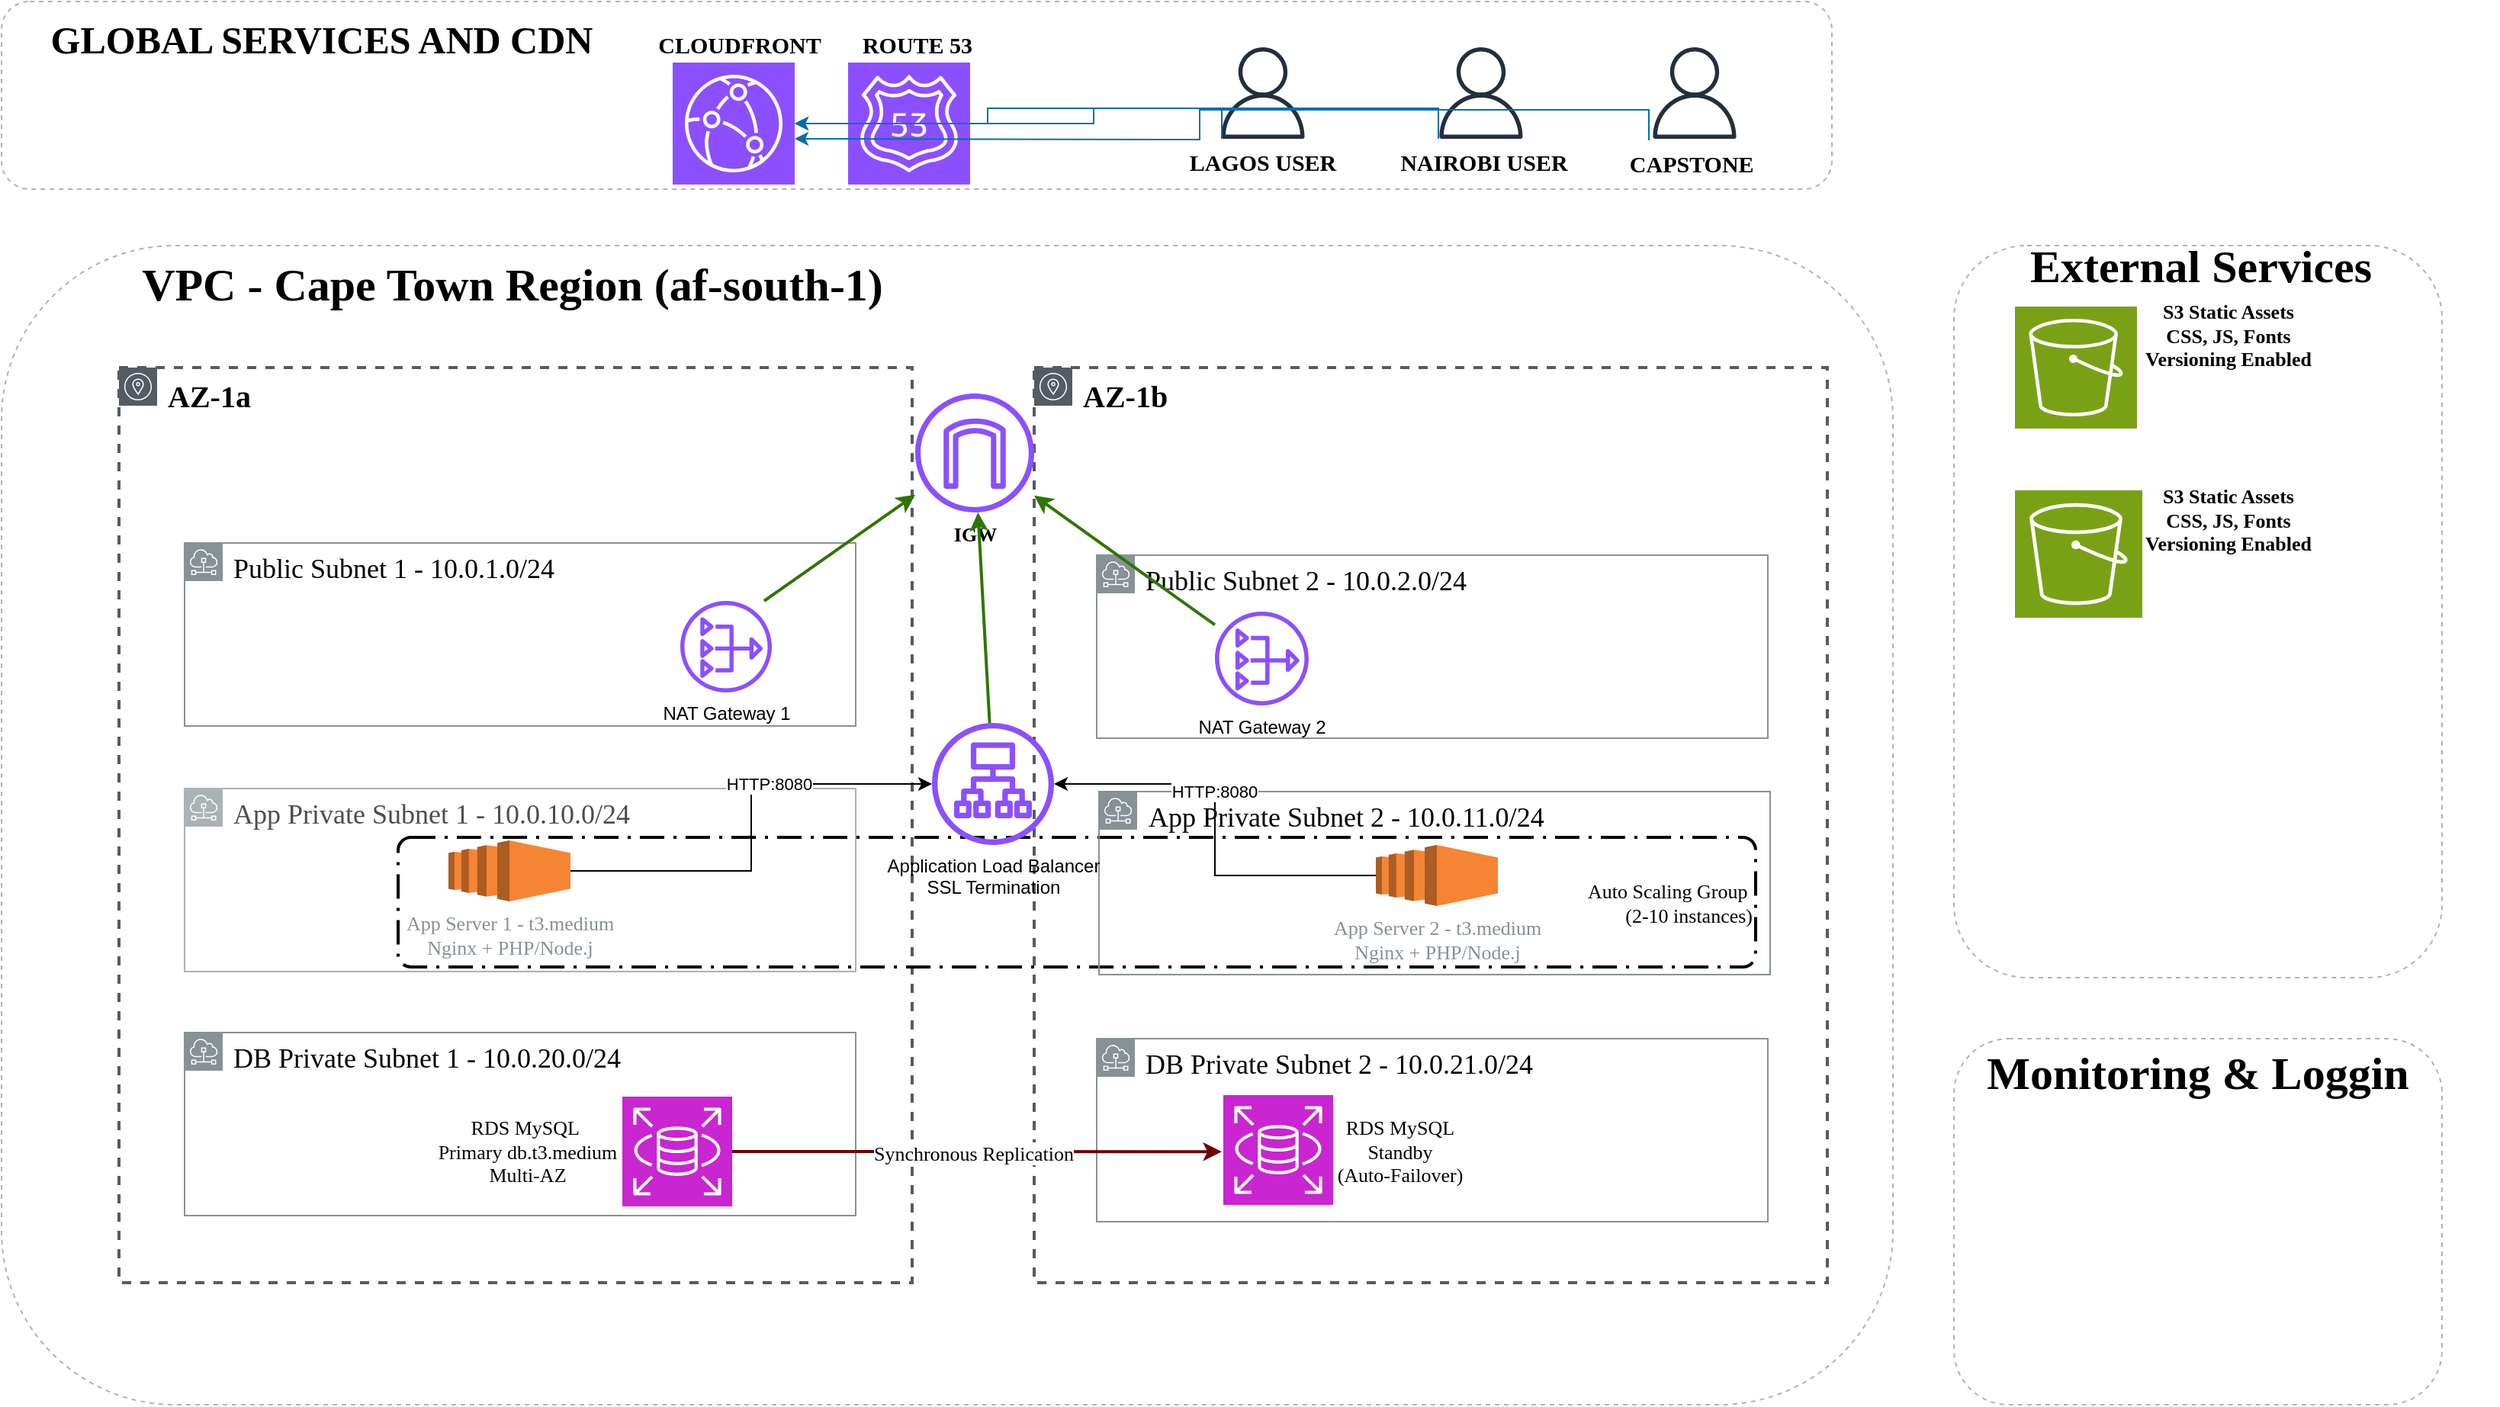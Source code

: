<mxfile version="28.0.6">
  <diagram name="Page-1" id="5TcO3Cgt4jgk33reGoPJ">
    <mxGraphModel dx="1576" dy="873" grid="1" gridSize="10" guides="1" tooltips="1" connect="1" arrows="1" fold="1" page="1" pageScale="1" pageWidth="1654" pageHeight="1169" background="light-dark(#FFFFFF,#FFFFFF)" math="0" shadow="0">
      <root>
        <mxCell id="0" />
        <mxCell id="1" parent="0" />
        <mxCell id="nSHwTRVry-LW_iIkhGNn-30" value="&lt;span style=&quot;font-size: 18px;&quot;&gt;&lt;font face=&quot;Arial Bold&quot; style=&quot;color: light-dark(rgb(0, 0, 0), rgb(0, 0, 0));&quot;&gt;App Private Subnet 1 - 10.0.10.0/24&lt;/font&gt;&lt;/span&gt;" style="sketch=0;outlineConnect=0;gradientColor=none;html=1;whiteSpace=wrap;fontSize=12;fontStyle=0;shape=mxgraph.aws4.group;grIcon=mxgraph.aws4.group_subnet;strokeColor=light-dark(#879196,#000000);fillColor=none;verticalAlign=top;align=left;spacingLeft=30;fontColor=#879196;dashed=0;" vertex="1" parent="1">
          <mxGeometry x="120" y="596" width="440" height="120" as="geometry" />
        </mxCell>
        <mxCell id="sDEc0Gv_ijARRJc-_JzN-5" value="" style="rounded=1;whiteSpace=wrap;html=1;opacity=30;dashed=1;strokeColor=light-dark(#000000,#D3D3D3);" parent="1" vertex="1">
          <mxGeometry y="240" width="1240" height="760" as="geometry" />
        </mxCell>
        <mxCell id="nSHwTRVry-LW_iIkhGNn-27" value="&lt;font face=&quot;Arial Bold&quot; style=&quot;color: light-dark(rgb(0, 0, 0), rgb(0, 0, 0)); font-size: 20px;&quot;&gt;&lt;b style=&quot;&quot;&gt;AZ-1b&lt;/b&gt;&lt;/font&gt;" style="sketch=0;outlineConnect=0;gradientColor=none;html=1;whiteSpace=wrap;fontSize=12;fontStyle=0;shape=mxgraph.aws4.group;grIcon=mxgraph.aws4.group_availability_zone;strokeColor=light-dark(#545B64,#000000);fillColor=none;verticalAlign=top;align=left;spacingLeft=30;fontColor=#545B64;dashed=1;strokeWidth=2;" vertex="1" parent="1">
          <mxGeometry x="677" y="320" width="520" height="600" as="geometry" />
        </mxCell>
        <mxCell id="nSHwTRVry-LW_iIkhGNn-26" value="&lt;font face=&quot;Arial Bold&quot; style=&quot;color: light-dark(rgb(0, 0, 0), rgb(0, 0, 0)); font-size: 20px;&quot;&gt;&lt;b style=&quot;&quot;&gt;AZ-1a&lt;/b&gt;&lt;/font&gt;" style="sketch=0;outlineConnect=0;gradientColor=none;html=1;whiteSpace=wrap;fontSize=12;fontStyle=0;shape=mxgraph.aws4.group;grIcon=mxgraph.aws4.group_availability_zone;strokeColor=light-dark(#545B64,#000000);fillColor=none;verticalAlign=top;align=left;spacingLeft=30;fontColor=#545B64;dashed=1;strokeWidth=2;" vertex="1" parent="1">
          <mxGeometry x="77" y="320" width="520" height="600" as="geometry" />
        </mxCell>
        <mxCell id="nSHwTRVry-LW_iIkhGNn-45" value="Auto Scaling Group &#xa;(2-10 instances)" style="rounded=1;arcSize=10;dashed=1;fillColor=none;gradientColor=none;dashPattern=8 3 1 3;strokeWidth=2;strokeColor=light-dark(#000000,#0000FF);align=right;fontColor=light-dark(#000000,#0000FF);fontFamily=Arial Bold;fontSize=13;" vertex="1" parent="1">
          <mxGeometry x="260" y="628" width="890" height="85" as="geometry" />
        </mxCell>
        <mxCell id="sDEc0Gv_ijARRJc-_JzN-2" value="" style="rounded=1;whiteSpace=wrap;html=1;opacity=30;dashed=1;strokeColor=light-dark(#000000,#D3D3D3);glass=0;" parent="1" vertex="1">
          <mxGeometry y="80" width="1200" height="123" as="geometry" />
        </mxCell>
        <mxCell id="nSHwTRVry-LW_iIkhGNn-2" value="" style="rounded=1;whiteSpace=wrap;html=1;opacity=30;dashed=1;strokeColor=light-dark(#000000,#D3D3D3);glass=0;" vertex="1" parent="1">
          <mxGeometry x="1280" y="240" width="320" height="480" as="geometry" />
        </mxCell>
        <mxCell id="sDEc0Gv_ijARRJc-_JzN-4" value="&lt;b&gt;&lt;font face=&quot;Arial Bold&quot; style=&quot;color: light-dark(rgb(0, 0, 0), rgb(0, 0, 0)); font-size: 25px;&quot;&gt;GLOBAL SERVICES AND CDN&lt;/font&gt;&lt;/b&gt;" style="text;html=1;align=center;verticalAlign=middle;whiteSpace=wrap;rounded=0;" parent="1" vertex="1">
          <mxGeometry x="10" y="90" width="400" height="30" as="geometry" />
        </mxCell>
        <mxCell id="nSHwTRVry-LW_iIkhGNn-1" value="&lt;font face=&quot;Arial Bold&quot; style=&quot;color: light-dark(rgb(0, 0, 0), rgb(0, 0, 0)); font-size: 30px;&quot;&gt;&lt;b style=&quot;&quot;&gt;VPC - Cape Town Region (af-south-1)&lt;/b&gt;&lt;/font&gt;" style="text;html=1;align=center;verticalAlign=middle;whiteSpace=wrap;rounded=0;" vertex="1" parent="1">
          <mxGeometry x="40" y="250" width="590" height="30" as="geometry" />
        </mxCell>
        <mxCell id="nSHwTRVry-LW_iIkhGNn-3" value="&lt;font face=&quot;Arial Bold&quot; style=&quot;color: light-dark(rgb(0, 0, 0), rgb(0, 0, 0));&quot;&gt;&lt;span style=&quot;font-size: 30px;&quot;&gt;&lt;b style=&quot;&quot;&gt;External Services&lt;/b&gt;&lt;/span&gt;&lt;/font&gt;" style="text;html=1;align=center;verticalAlign=middle;whiteSpace=wrap;rounded=0;" vertex="1" parent="1">
          <mxGeometry x="1247" y="238" width="390" height="30" as="geometry" />
        </mxCell>
        <mxCell id="nSHwTRVry-LW_iIkhGNn-8" value="" style="rounded=1;whiteSpace=wrap;html=1;opacity=30;dashed=1;strokeColor=light-dark(#000000,#D3D3D3);glass=0;" vertex="1" parent="1">
          <mxGeometry x="1280" y="760" width="320" height="240" as="geometry" />
        </mxCell>
        <mxCell id="nSHwTRVry-LW_iIkhGNn-9" value="&lt;font face=&quot;Arial Bold&quot; style=&quot;color: light-dark(rgb(0, 0, 0), rgb(0, 0, 0));&quot;&gt;&lt;span style=&quot;font-size: 30px;&quot;&gt;&lt;b style=&quot;&quot;&gt;Monitoring &amp;amp; Loggin&lt;/b&gt;&lt;/span&gt;&lt;/font&gt;" style="text;html=1;align=center;verticalAlign=middle;whiteSpace=wrap;rounded=0;" vertex="1" parent="1">
          <mxGeometry x="1245" y="767" width="390" height="30" as="geometry" />
        </mxCell>
        <mxCell id="nSHwTRVry-LW_iIkhGNn-10" value="" style="sketch=0;points=[[0,0,0],[0.25,0,0],[0.5,0,0],[0.75,0,0],[1,0,0],[0,1,0],[0.25,1,0],[0.5,1,0],[0.75,1,0],[1,1,0],[0,0.25,0],[0,0.5,0],[0,0.75,0],[1,0.25,0],[1,0.5,0],[1,0.75,0]];outlineConnect=0;fontColor=#232F3E;fillColor=#8C4FFF;strokeColor=#ffffff;dashed=0;verticalLabelPosition=bottom;verticalAlign=top;align=center;html=1;fontSize=12;fontStyle=0;aspect=fixed;shape=mxgraph.aws4.resourceIcon;resIcon=mxgraph.aws4.route_53;" vertex="1" parent="1">
          <mxGeometry x="555" y="120" width="80" height="80" as="geometry" />
        </mxCell>
        <mxCell id="nSHwTRVry-LW_iIkhGNn-11" value="" style="sketch=0;points=[[0,0,0],[0.25,0,0],[0.5,0,0],[0.75,0,0],[1,0,0],[0,1,0],[0.25,1,0],[0.5,1,0],[0.75,1,0],[1,1,0],[0,0.25,0],[0,0.5,0],[0,0.75,0],[1,0.25,0],[1,0.5,0],[1,0.75,0]];outlineConnect=0;fontColor=#232F3E;fillColor=#8C4FFF;strokeColor=#ffffff;dashed=0;verticalLabelPosition=bottom;verticalAlign=top;align=center;html=1;fontSize=12;fontStyle=0;aspect=fixed;shape=mxgraph.aws4.resourceIcon;resIcon=mxgraph.aws4.cloudfront;" vertex="1" parent="1">
          <mxGeometry x="440" y="120" width="80" height="80" as="geometry" />
        </mxCell>
        <mxCell id="nSHwTRVry-LW_iIkhGNn-12" value="&lt;font style=&quot;color: light-dark(rgb(0, 0, 0), rgb(0, 0, 0)); font-size: 15px;&quot; face=&quot;Arial Bold&quot;&gt;&lt;b style=&quot;&quot;&gt;CLOUDFRONT&lt;/b&gt;&lt;/font&gt;" style="text;html=1;align=center;verticalAlign=middle;whiteSpace=wrap;rounded=0;strokeWidth=4;" vertex="1" parent="1">
          <mxGeometry x="454" y="93" width="60" height="30" as="geometry" />
        </mxCell>
        <mxCell id="nSHwTRVry-LW_iIkhGNn-15" value="&lt;font style=&quot;color: light-dark(rgb(0, 0, 0), rgb(0, 0, 0)); font-size: 15px;&quot; face=&quot;Arial Bold&quot;&gt;&lt;b style=&quot;&quot;&gt;ROUTE 53&lt;/b&gt;&lt;/font&gt;" style="text;html=1;align=center;verticalAlign=middle;whiteSpace=wrap;rounded=0;strokeWidth=4;" vertex="1" parent="1">
          <mxGeometry x="563" y="93" width="75" height="30" as="geometry" />
        </mxCell>
        <mxCell id="nSHwTRVry-LW_iIkhGNn-16" value="" style="sketch=0;outlineConnect=0;fontColor=#232F3E;gradientColor=none;fillColor=light-dark(#232F3D,#000000);strokeColor=none;dashed=0;verticalLabelPosition=bottom;verticalAlign=top;align=center;html=1;fontSize=12;fontStyle=0;aspect=fixed;pointerEvents=1;shape=mxgraph.aws4.user;" vertex="1" parent="1">
          <mxGeometry x="797" y="110" width="60" height="60" as="geometry" />
        </mxCell>
        <mxCell id="nSHwTRVry-LW_iIkhGNn-17" value="" style="sketch=0;outlineConnect=0;fontColor=#232F3E;gradientColor=none;fillColor=light-dark(#232F3D,#000000);strokeColor=none;dashed=0;verticalLabelPosition=bottom;verticalAlign=top;align=center;html=1;fontSize=12;fontStyle=0;aspect=fixed;pointerEvents=1;shape=mxgraph.aws4.user;" vertex="1" parent="1">
          <mxGeometry x="940" y="110" width="60" height="60" as="geometry" />
        </mxCell>
        <mxCell id="nSHwTRVry-LW_iIkhGNn-18" value="" style="sketch=0;outlineConnect=0;fontColor=#232F3E;gradientColor=none;fillColor=light-dark(#232F3D,#000000);strokeColor=none;dashed=0;verticalLabelPosition=bottom;verticalAlign=top;align=center;html=1;fontSize=12;fontStyle=0;aspect=fixed;pointerEvents=1;shape=mxgraph.aws4.user;" vertex="1" parent="1">
          <mxGeometry x="1080" y="110" width="60" height="60" as="geometry" />
        </mxCell>
        <mxCell id="nSHwTRVry-LW_iIkhGNn-22" style="edgeStyle=orthogonalEdgeStyle;rounded=0;orthogonalLoop=1;jettySize=auto;html=1;exitX=0.25;exitY=0;exitDx=0;exitDy=0;startSize=10;fillColor=#1ba1e2;strokeColor=#006EAF;" edge="1" parent="1" source="nSHwTRVry-LW_iIkhGNn-19" target="nSHwTRVry-LW_iIkhGNn-11">
          <mxGeometry relative="1" as="geometry" />
        </mxCell>
        <mxCell id="nSHwTRVry-LW_iIkhGNn-19" value="&lt;font style=&quot;color: light-dark(rgb(0, 0, 0), rgb(0, 0, 0)); font-size: 15px;&quot; face=&quot;Arial Bold&quot;&gt;&lt;b style=&quot;&quot;&gt;LAGOS USER&lt;/b&gt;&lt;/font&gt;" style="text;html=1;align=center;verticalAlign=middle;whiteSpace=wrap;rounded=0;strokeWidth=4;" vertex="1" parent="1">
          <mxGeometry x="773" y="170" width="108" height="30" as="geometry" />
        </mxCell>
        <mxCell id="nSHwTRVry-LW_iIkhGNn-20" value="&lt;font style=&quot;color: light-dark(rgb(0, 0, 0), rgb(0, 0, 0)); font-size: 15px;&quot; face=&quot;Arial Bold&quot;&gt;&lt;b style=&quot;&quot;&gt;NAIROBI USER&lt;/b&gt;&lt;/font&gt;" style="text;html=1;align=center;verticalAlign=middle;whiteSpace=wrap;rounded=0;strokeWidth=4;" vertex="1" parent="1">
          <mxGeometry x="912" y="170" width="120" height="30" as="geometry" />
        </mxCell>
        <mxCell id="nSHwTRVry-LW_iIkhGNn-24" style="edgeStyle=orthogonalEdgeStyle;rounded=0;orthogonalLoop=1;jettySize=auto;html=1;exitX=0.25;exitY=0;exitDx=0;exitDy=0;startSize=11;fillColor=#1ba1e2;strokeColor=#006EAF;" edge="1" parent="1" source="nSHwTRVry-LW_iIkhGNn-21">
          <mxGeometry relative="1" as="geometry">
            <mxPoint x="520" y="170" as="targetPoint" />
          </mxGeometry>
        </mxCell>
        <mxCell id="nSHwTRVry-LW_iIkhGNn-21" value="&lt;font style=&quot;color: light-dark(rgb(0, 0, 0), rgb(0, 0, 0)); font-size: 15px;&quot; face=&quot;Arial Bold&quot;&gt;&lt;b style=&quot;&quot;&gt;CAPSTONE&amp;nbsp;&lt;/b&gt;&lt;/font&gt;" style="text;html=1;align=center;verticalAlign=middle;whiteSpace=wrap;rounded=0;strokeWidth=4;" vertex="1" parent="1">
          <mxGeometry x="1050" y="171" width="120" height="30" as="geometry" />
        </mxCell>
        <mxCell id="nSHwTRVry-LW_iIkhGNn-23" style="edgeStyle=orthogonalEdgeStyle;rounded=0;orthogonalLoop=1;jettySize=auto;html=1;exitX=0.25;exitY=0;exitDx=0;exitDy=0;entryX=1;entryY=0.5;entryDx=0;entryDy=0;entryPerimeter=0;shadow=0;startSize=10;fillColor=#1ba1e2;strokeColor=#006EAF;" edge="1" parent="1" source="nSHwTRVry-LW_iIkhGNn-20" target="nSHwTRVry-LW_iIkhGNn-11">
          <mxGeometry relative="1" as="geometry" />
        </mxCell>
        <mxCell id="nSHwTRVry-LW_iIkhGNn-29" value="&lt;font face=&quot;Arial Bold&quot; style=&quot;color: light-dark(rgb(0, 0, 0), rgb(0, 0, 0));&quot;&gt;&lt;span style=&quot;font-size: 18px;&quot;&gt;Public Subnet 1 - 10.0.1.0/24&lt;/span&gt;&lt;/font&gt;" style="sketch=0;outlineConnect=0;gradientColor=none;html=1;whiteSpace=wrap;fontSize=12;fontStyle=0;shape=mxgraph.aws4.group;grIcon=mxgraph.aws4.group_subnet;strokeColor=light-dark(#879196,#000000);fillColor=none;verticalAlign=top;align=left;spacingLeft=30;fontColor=#879196;dashed=0;" vertex="1" parent="1">
          <mxGeometry x="120" y="435" width="440" height="120" as="geometry" />
        </mxCell>
        <mxCell id="nSHwTRVry-LW_iIkhGNn-31" value="&lt;font face=&quot;Arial Bold&quot; style=&quot;color: light-dark(rgb(0, 0, 0), rgb(0, 0, 0));&quot;&gt;&lt;span style=&quot;font-size: 18px;&quot;&gt;DB Private Subnet 1 - 10.0.20.0/24&lt;/span&gt;&lt;/font&gt;" style="sketch=0;outlineConnect=0;gradientColor=none;html=1;whiteSpace=wrap;fontSize=12;fontStyle=0;shape=mxgraph.aws4.group;grIcon=mxgraph.aws4.group_subnet;strokeColor=light-dark(#879196,#000000);fillColor=none;verticalAlign=top;align=left;spacingLeft=30;fontColor=#879196;dashed=0;" vertex="1" parent="1">
          <mxGeometry x="120" y="756" width="440" height="120" as="geometry" />
        </mxCell>
        <mxCell id="nSHwTRVry-LW_iIkhGNn-32" value="&lt;span style=&quot;font-size: 18px;&quot;&gt;&lt;font face=&quot;Arial Bold&quot; style=&quot;color: light-dark(rgb(0, 0, 0), rgb(0, 0, 0));&quot;&gt;Public Subnet 2 - 10.0.2.0/24&lt;/font&gt;&lt;/span&gt;" style="sketch=0;outlineConnect=0;gradientColor=none;html=1;whiteSpace=wrap;fontSize=12;fontStyle=0;shape=mxgraph.aws4.group;grIcon=mxgraph.aws4.group_subnet;strokeColor=light-dark(#879196,#000000);fillColor=none;verticalAlign=top;align=left;spacingLeft=30;fontColor=#879196;dashed=0;" vertex="1" parent="1">
          <mxGeometry x="718" y="443" width="440" height="120" as="geometry" />
        </mxCell>
        <mxCell id="nSHwTRVry-LW_iIkhGNn-33" value="&lt;span style=&quot;font-size: 18px;&quot;&gt;&lt;font face=&quot;Arial Bold&quot; style=&quot;color: light-dark(rgb(0, 0, 0), rgb(0, 0, 0));&quot;&gt;App Private Subnet 2 - 10.0.11.0/24&lt;/font&gt;&lt;/span&gt;" style="sketch=0;outlineConnect=0;gradientColor=none;html=1;whiteSpace=wrap;fontSize=12;fontStyle=0;shape=mxgraph.aws4.group;grIcon=mxgraph.aws4.group_subnet;strokeColor=light-dark(#879196,#000000);fillColor=none;verticalAlign=top;align=left;spacingLeft=30;fontColor=#879196;dashed=0;" vertex="1" parent="1">
          <mxGeometry x="719.5" y="598" width="440" height="120" as="geometry" />
        </mxCell>
        <mxCell id="nSHwTRVry-LW_iIkhGNn-34" value="&lt;font face=&quot;Arial Bold&quot; style=&quot;color: light-dark(rgb(0, 0, 0), rgb(0, 0, 0));&quot;&gt;&lt;span style=&quot;font-size: 18px;&quot;&gt;DB Private Subnet 2 - 10.0.21.0/24&lt;/span&gt;&lt;/font&gt;" style="sketch=0;outlineConnect=0;gradientColor=none;html=1;whiteSpace=wrap;fontSize=12;fontStyle=0;shape=mxgraph.aws4.group;grIcon=mxgraph.aws4.group_subnet;strokeColor=light-dark(#879196,#000000);fillColor=none;verticalAlign=top;align=left;spacingLeft=30;fontColor=#879196;dashed=0;" vertex="1" parent="1">
          <mxGeometry x="718" y="760" width="440" height="120" as="geometry" />
        </mxCell>
        <mxCell id="nSHwTRVry-LW_iIkhGNn-35" value="&lt;font style=&quot;color: light-dark(rgb(0, 0, 0), rgb(0, 0, 0));&quot;&gt;NAT Gateway 1&lt;/font&gt;" style="sketch=0;outlineConnect=0;fontColor=#232F3E;gradientColor=none;fillColor=#8C4FFF;strokeColor=none;dashed=0;verticalLabelPosition=bottom;verticalAlign=top;align=center;html=1;fontSize=12;fontStyle=0;aspect=fixed;pointerEvents=1;shape=mxgraph.aws4.nat_gateway;" vertex="1" parent="1">
          <mxGeometry x="445" y="473" width="60" height="60" as="geometry" />
        </mxCell>
        <mxCell id="nSHwTRVry-LW_iIkhGNn-36" value="&lt;font style=&quot;color: light-dark(rgb(0, 0, 0), rgb(0, 0, 0));&quot;&gt;NAT Gateway 2&lt;/font&gt;" style="sketch=0;outlineConnect=0;fontColor=#232F3E;gradientColor=none;fillColor=#8C4FFF;strokeColor=none;dashed=0;verticalLabelPosition=bottom;verticalAlign=top;align=center;html=1;fontSize=12;fontStyle=0;aspect=fixed;pointerEvents=1;shape=mxgraph.aws4.nat_gateway;points=[];" vertex="1" parent="1">
          <mxGeometry x="795.5" y="480" width="61.5" height="61.5" as="geometry" />
        </mxCell>
        <mxCell id="nSHwTRVry-LW_iIkhGNn-37" value="&lt;font face=&quot;Arial Bold&quot; style=&quot;color: light-dark(rgb(0, 0, 0), rgb(0, 0, 0)); font-size: 13px;&quot;&gt;&lt;b style=&quot;&quot;&gt;IGW&lt;/b&gt;&lt;/font&gt;" style="sketch=0;outlineConnect=0;fontColor=#232F3E;gradientColor=none;fillColor=#8C4FFF;strokeColor=none;dashed=0;verticalLabelPosition=bottom;verticalAlign=top;align=center;html=1;fontSize=12;fontStyle=0;aspect=fixed;pointerEvents=1;shape=mxgraph.aws4.internet_gateway;" vertex="1" parent="1">
          <mxGeometry x="599" y="337" width="78" height="78" as="geometry" />
        </mxCell>
        <mxCell id="nSHwTRVry-LW_iIkhGNn-38" value="" style="endArrow=classic;html=1;rounded=0;fillColor=#60a917;strokeColor=#2D7600;strokeWidth=2;" edge="1" parent="1" target="nSHwTRVry-LW_iIkhGNn-37">
          <mxGeometry width="50" height="50" relative="1" as="geometry">
            <mxPoint x="500" y="473" as="sourcePoint" />
            <mxPoint x="550" y="423" as="targetPoint" />
          </mxGeometry>
        </mxCell>
        <mxCell id="nSHwTRVry-LW_iIkhGNn-39" value="" style="endArrow=classic;html=1;rounded=0;fillColor=#60a917;strokeColor=#2D7600;strokeWidth=2;" edge="1" parent="1" source="nSHwTRVry-LW_iIkhGNn-36" target="nSHwTRVry-LW_iIkhGNn-37">
          <mxGeometry width="50" height="50" relative="1" as="geometry">
            <mxPoint x="912" y="505" as="sourcePoint" />
            <mxPoint x="1017" y="380" as="targetPoint" />
          </mxGeometry>
        </mxCell>
        <mxCell id="nSHwTRVry-LW_iIkhGNn-40" value="&lt;font style=&quot;color: light-dark(rgb(0, 0, 0), rgb(0, 0, 0));&quot;&gt;Application Load Balancer&lt;/font&gt;&lt;div&gt;&lt;font style=&quot;color: light-dark(rgb(0, 0, 0), rgb(0, 0, 0));&quot;&gt;SSL Termination&lt;/font&gt;&lt;/div&gt;" style="sketch=0;outlineConnect=0;fontColor=#232F3E;gradientColor=none;fillColor=#8C4FFF;strokeColor=none;dashed=0;verticalLabelPosition=bottom;verticalAlign=top;align=center;html=1;fontSize=12;fontStyle=0;aspect=fixed;pointerEvents=1;shape=mxgraph.aws4.application_load_balancer;" vertex="1" parent="1">
          <mxGeometry x="610" y="553" width="80" height="80" as="geometry" />
        </mxCell>
        <mxCell id="nSHwTRVry-LW_iIkhGNn-41" value="" style="endArrow=classic;html=1;rounded=0;fillColor=#60a917;strokeColor=#2D7600;strokeWidth=2;" edge="1" parent="1" source="nSHwTRVry-LW_iIkhGNn-40" target="nSHwTRVry-LW_iIkhGNn-37">
          <mxGeometry width="50" height="50" relative="1" as="geometry">
            <mxPoint x="650" y="505" as="sourcePoint" />
            <mxPoint x="755" y="380" as="targetPoint" />
          </mxGeometry>
        </mxCell>
        <mxCell id="nSHwTRVry-LW_iIkhGNn-46" style="edgeStyle=orthogonalEdgeStyle;rounded=0;orthogonalLoop=1;jettySize=auto;html=1;exitX=1;exitY=0.5;exitDx=0;exitDy=0;exitPerimeter=0;strokeColor=light-dark(#000000,#0000FF);" edge="1" parent="1" source="nSHwTRVry-LW_iIkhGNn-42" target="nSHwTRVry-LW_iIkhGNn-40">
          <mxGeometry relative="1" as="geometry" />
        </mxCell>
        <mxCell id="nSHwTRVry-LW_iIkhGNn-47" value="HTTP:8080" style="edgeLabel;html=1;align=center;verticalAlign=middle;resizable=0;points=[];" vertex="1" connectable="0" parent="nSHwTRVry-LW_iIkhGNn-46">
          <mxGeometry x="0.269" relative="1" as="geometry">
            <mxPoint as="offset" />
          </mxGeometry>
        </mxCell>
        <mxCell id="nSHwTRVry-LW_iIkhGNn-42" value="&lt;font style=&quot;font-size: 13px;&quot;&gt;&lt;font style=&quot;color: light-dark(rgb(135, 145, 150), rgb(0, 0, 0));&quot; face=&quot;Arial Bold&quot;&gt;App Server 1 -&amp;nbsp;&lt;/font&gt;&lt;span style=&quot;color: light-dark(rgb(135, 145, 150), rgb(0, 0, 0)); font-family: &amp;quot;Arial Bold&amp;quot;; background-color: transparent;&quot;&gt;t3.medium&lt;/span&gt;&lt;/font&gt;&lt;div&gt;&lt;div&gt;&lt;font style=&quot;color: light-dark(rgb(135, 145, 150), rgb(0, 0, 0)); font-size: 13px;&quot; face=&quot;Arial Bold&quot;&gt;Nginx + PHP/Node.j&lt;/font&gt;&lt;/div&gt;&lt;/div&gt;" style="outlineConnect=0;dashed=0;verticalLabelPosition=bottom;verticalAlign=top;align=center;html=1;shape=mxgraph.aws3.ec2;fillColor=#F58534;gradientColor=none;" vertex="1" parent="1">
          <mxGeometry x="293" y="630" width="80" height="40" as="geometry" />
        </mxCell>
        <mxCell id="nSHwTRVry-LW_iIkhGNn-48" style="edgeStyle=orthogonalEdgeStyle;rounded=0;orthogonalLoop=1;jettySize=auto;html=1;exitX=0;exitY=0.5;exitDx=0;exitDy=0;exitPerimeter=0;strokeColor=light-dark(#000000,#0000FF);" edge="1" parent="1" source="nSHwTRVry-LW_iIkhGNn-43" target="nSHwTRVry-LW_iIkhGNn-40">
          <mxGeometry relative="1" as="geometry" />
        </mxCell>
        <mxCell id="nSHwTRVry-LW_iIkhGNn-49" value="HTTP:8080" style="edgeLabel;html=1;align=center;verticalAlign=middle;resizable=0;points=[];" vertex="1" connectable="0" parent="nSHwTRVry-LW_iIkhGNn-48">
          <mxGeometry x="0.189" y="1" relative="1" as="geometry">
            <mxPoint as="offset" />
          </mxGeometry>
        </mxCell>
        <mxCell id="nSHwTRVry-LW_iIkhGNn-43" value="&lt;font style=&quot;font-size: 13px;&quot;&gt;&lt;font style=&quot;color: light-dark(rgb(135, 145, 150), rgb(0, 0, 0));&quot; face=&quot;Arial Bold&quot;&gt;App Server 2 -&amp;nbsp;&lt;/font&gt;&lt;span style=&quot;color: light-dark(rgb(135, 145, 150), rgb(0, 0, 0)); font-family: &amp;quot;Arial Bold&amp;quot;; background-color: transparent;&quot;&gt;t3.medium&lt;/span&gt;&lt;/font&gt;&lt;div&gt;&lt;div&gt;&lt;font style=&quot;color: light-dark(rgb(135, 145, 150), rgb(0, 0, 0)); font-size: 13px;&quot; face=&quot;Arial Bold&quot;&gt;Nginx + PHP/Node.j&lt;/font&gt;&lt;/div&gt;&lt;/div&gt;" style="outlineConnect=0;dashed=0;verticalLabelPosition=bottom;verticalAlign=top;align=center;html=1;shape=mxgraph.aws3.ec2;fillColor=#F58534;gradientColor=none;" vertex="1" parent="1">
          <mxGeometry x="901" y="633" width="80" height="40" as="geometry" />
        </mxCell>
        <mxCell id="nSHwTRVry-LW_iIkhGNn-55" value="" style="group" vertex="1" connectable="0" parent="1">
          <mxGeometry x="801" y="797" width="166" height="72" as="geometry" />
        </mxCell>
        <mxCell id="nSHwTRVry-LW_iIkhGNn-53" value="" style="sketch=0;points=[[0,0,0],[0.25,0,0],[0.5,0,0],[0.75,0,0],[1,0,0],[0,1,0],[0.25,1,0],[0.5,1,0],[0.75,1,0],[1,1,0],[0,0.25,0],[0,0.5,0],[0,0.75,0],[1,0.25,0],[1,0.5,0],[1,0.75,0]];outlineConnect=0;fontColor=#232F3E;fillColor=#C925D1;strokeColor=#ffffff;dashed=0;verticalLabelPosition=bottom;verticalAlign=top;align=center;html=1;fontSize=12;fontStyle=0;aspect=fixed;shape=mxgraph.aws4.resourceIcon;resIcon=mxgraph.aws4.rds;" vertex="1" parent="nSHwTRVry-LW_iIkhGNn-55">
          <mxGeometry width="72" height="72" as="geometry" />
        </mxCell>
        <mxCell id="nSHwTRVry-LW_iIkhGNn-54" value="&lt;font style=&quot;font-size: 13px; color: light-dark(rgb(0, 0, 0), rgb(0, 0, 0));&quot; face=&quot;Arial Bold&quot;&gt;RDS MySQL Standby&lt;/font&gt;&lt;div&gt;&lt;font style=&quot;font-size: 13px; color: light-dark(rgb(0, 0, 0), rgb(0, 0, 0));&quot; face=&quot;Arial Bold&quot;&gt;(Auto-Failover)&lt;/font&gt;&lt;/div&gt;" style="text;html=1;align=center;verticalAlign=middle;whiteSpace=wrap;rounded=0;" vertex="1" parent="nSHwTRVry-LW_iIkhGNn-55">
          <mxGeometry x="66" y="22" width="100" height="30" as="geometry" />
        </mxCell>
        <mxCell id="nSHwTRVry-LW_iIkhGNn-57" value="" style="group" vertex="1" connectable="0" parent="1">
          <mxGeometry x="280" y="798" width="199" height="72" as="geometry" />
        </mxCell>
        <mxCell id="nSHwTRVry-LW_iIkhGNn-58" style="edgeStyle=orthogonalEdgeStyle;rounded=0;orthogonalLoop=1;jettySize=auto;html=1;exitX=1;exitY=0.5;exitDx=0;exitDy=0;exitPerimeter=0;fillColor=#a20025;strokeColor=light-dark(#6F0000,#FF0000);strokeWidth=2;" edge="1" parent="nSHwTRVry-LW_iIkhGNn-57" source="nSHwTRVry-LW_iIkhGNn-52">
          <mxGeometry relative="1" as="geometry">
            <mxPoint x="520.0" y="36.167" as="targetPoint" />
          </mxGeometry>
        </mxCell>
        <mxCell id="nSHwTRVry-LW_iIkhGNn-61" value="&lt;font style=&quot;font-size: 13px;&quot; face=&quot;Arial Bold&quot;&gt;Synchronous Replication&lt;/font&gt;" style="edgeLabel;html=1;align=center;verticalAlign=middle;resizable=0;points=[];" vertex="1" connectable="0" parent="nSHwTRVry-LW_iIkhGNn-58">
          <mxGeometry x="-0.017" y="-1" relative="1" as="geometry">
            <mxPoint as="offset" />
          </mxGeometry>
        </mxCell>
        <mxCell id="nSHwTRVry-LW_iIkhGNn-52" value="" style="sketch=0;points=[[0,0,0],[0.25,0,0],[0.5,0,0],[0.75,0,0],[1,0,0],[0,1,0],[0.25,1,0],[0.5,1,0],[0.75,1,0],[1,1,0],[0,0.25,0],[0,0.5,0],[0,0.75,0],[1,0.25,0],[1,0.5,0],[1,0.75,0]];outlineConnect=0;fontColor=#232F3E;fillColor=#C925D1;strokeColor=#ffffff;dashed=0;verticalLabelPosition=bottom;verticalAlign=top;align=center;html=1;fontSize=12;fontStyle=0;aspect=fixed;shape=mxgraph.aws4.resourceIcon;resIcon=mxgraph.aws4.rds;" vertex="1" parent="nSHwTRVry-LW_iIkhGNn-57">
          <mxGeometry x="127" width="72" height="72" as="geometry" />
        </mxCell>
        <mxCell id="nSHwTRVry-LW_iIkhGNn-56" value="&lt;font style=&quot;color: light-dark(rgb(0, 0, 0), rgb(0, 0, 0)); font-size: 13px;&quot; face=&quot;Arial Bold&quot;&gt;RDS MySQL&amp;nbsp;&lt;/font&gt;&lt;div&gt;&lt;span style=&quot;color: light-dark(rgb(0, 0, 0), rgb(0, 0, 0)); font-size: 13px; font-family: &amp;quot;Arial Bold&amp;quot;; background-color: transparent;&quot;&gt;Primary&amp;nbsp;&lt;/span&gt;&lt;span style=&quot;color: light-dark(rgb(0, 0, 0), rgb(0, 0, 0)); font-size: 13px; font-family: &amp;quot;Arial Bold&amp;quot;; background-color: transparent;&quot;&gt;db.t3.medium&lt;/span&gt;&lt;div&gt;&lt;div&gt;&lt;font style=&quot;color: light-dark(rgb(0, 0, 0), rgb(0, 0, 0)); font-size: 13px;&quot; face=&quot;Arial Bold&quot;&gt;Multi-AZ&lt;/font&gt;&lt;/div&gt;&lt;/div&gt;&lt;/div&gt;" style="text;html=1;align=center;verticalAlign=middle;whiteSpace=wrap;rounded=0;" vertex="1" parent="nSHwTRVry-LW_iIkhGNn-57">
          <mxGeometry x="-10" y="21" width="150" height="30" as="geometry" />
        </mxCell>
        <mxCell id="nSHwTRVry-LW_iIkhGNn-62" value="" style="sketch=0;points=[[0,0,0],[0.25,0,0],[0.5,0,0],[0.75,0,0],[1,0,0],[0,1,0],[0.25,1,0],[0.5,1,0],[0.75,1,0],[1,1,0],[0,0.25,0],[0,0.5,0],[0,0.75,0],[1,0.25,0],[1,0.5,0],[1,0.75,0]];outlineConnect=0;fontColor=#232F3E;fillColor=#7AA116;strokeColor=#ffffff;dashed=0;verticalLabelPosition=bottom;verticalAlign=top;align=center;html=1;fontSize=12;fontStyle=0;aspect=fixed;shape=mxgraph.aws4.resourceIcon;resIcon=mxgraph.aws4.s3;" vertex="1" parent="1">
          <mxGeometry x="1320" y="280" width="80" height="80" as="geometry" />
        </mxCell>
        <mxCell id="nSHwTRVry-LW_iIkhGNn-63" value="&lt;font face=&quot;Arial Bold&quot; style=&quot;color: light-dark(rgb(0, 0, 0), rgb(0, 0, 0)); font-size: 13px;&quot;&gt;S3 Static Assets&lt;/font&gt;&lt;div&gt;&lt;font face=&quot;Arial Bold&quot; style=&quot;color: light-dark(rgb(0, 0, 0), rgb(0, 0, 0)); font-size: 13px;&quot;&gt;CSS, JS, Fonts&lt;/font&gt;&lt;/div&gt;&lt;div&gt;&lt;font face=&quot;Arial Bold&quot; style=&quot;color: light-dark(rgb(0, 0, 0), rgb(0, 0, 0)); font-size: 13px;&quot;&gt;Versioning Enabled&lt;/font&gt;&lt;/div&gt;" style="text;html=1;align=center;verticalAlign=middle;whiteSpace=wrap;rounded=0;fontStyle=1" vertex="1" parent="1">
          <mxGeometry x="1400" y="296" width="120" height="5" as="geometry" />
        </mxCell>
        <mxCell id="nSHwTRVry-LW_iIkhGNn-64" value="" style="sketch=0;points=[[0,0,0],[0.25,0,0],[0.5,0,0],[0.75,0,0],[1,0,0],[0,1,0],[0.25,1,0],[0.5,1,0],[0.75,1,0],[1,1,0],[0,0.25,0],[0,0.5,0],[0,0.75,0],[1,0.25,0],[1,0.5,0],[1,0.75,0]];outlineConnect=0;fontColor=#232F3E;fillColor=#7AA116;strokeColor=#ffffff;dashed=0;verticalLabelPosition=bottom;verticalAlign=top;align=center;html=1;fontSize=12;fontStyle=0;aspect=fixed;shape=mxgraph.aws4.resourceIcon;resIcon=mxgraph.aws4.s3;" vertex="1" parent="1">
          <mxGeometry x="1320" y="400.5" width="83.5" height="83.5" as="geometry" />
        </mxCell>
        <mxCell id="nSHwTRVry-LW_iIkhGNn-65" value="&lt;font face=&quot;Arial Bold&quot; style=&quot;color: light-dark(rgb(0, 0, 0), rgb(0, 0, 0)); font-size: 13px;&quot;&gt;S3 Static Assets&lt;/font&gt;&lt;div&gt;&lt;font face=&quot;Arial Bold&quot; style=&quot;color: light-dark(rgb(0, 0, 0), rgb(0, 0, 0)); font-size: 13px;&quot;&gt;CSS, JS, Fonts&lt;/font&gt;&lt;/div&gt;&lt;div&gt;&lt;font face=&quot;Arial Bold&quot; style=&quot;color: light-dark(rgb(0, 0, 0), rgb(0, 0, 0)); font-size: 13px;&quot;&gt;Versioning Enabled&lt;/font&gt;&lt;/div&gt;" style="text;html=1;align=center;verticalAlign=middle;whiteSpace=wrap;rounded=0;fontStyle=1" vertex="1" parent="1">
          <mxGeometry x="1390" y="405.25" width="140" height="30" as="geometry" />
        </mxCell>
      </root>
    </mxGraphModel>
  </diagram>
</mxfile>
